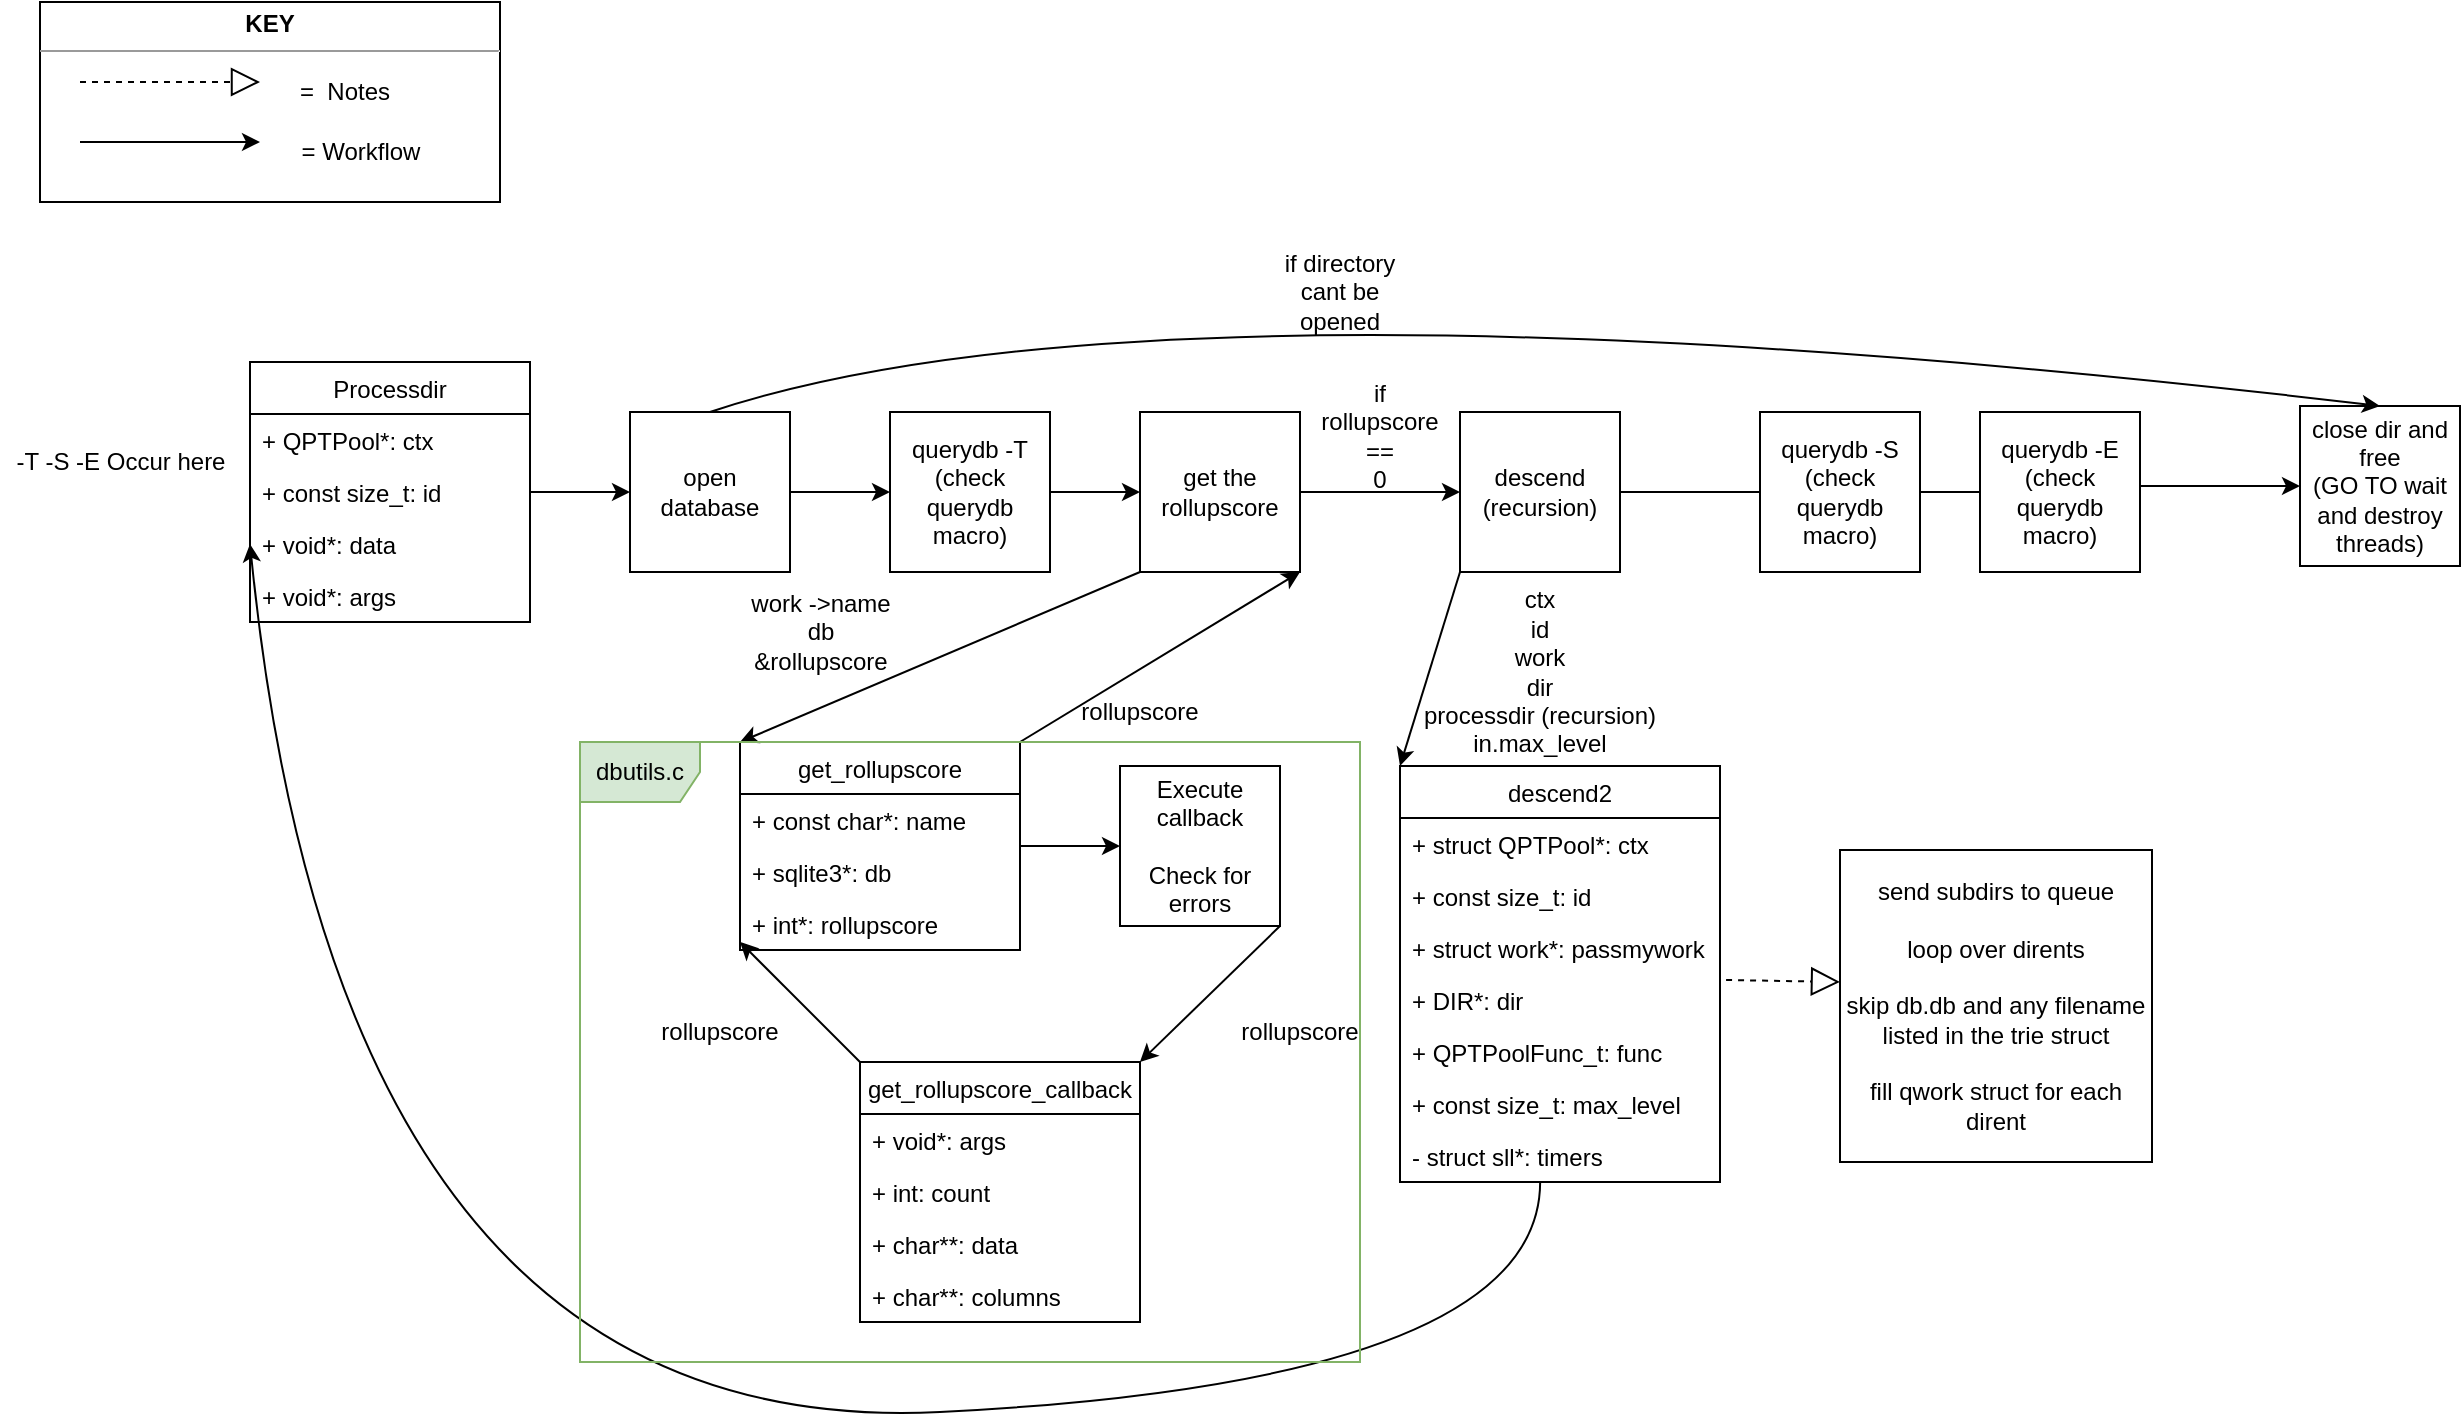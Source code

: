<mxfile version="20.3.0" type="google"><diagram id="oCUgRVq7SwqZDz5YLw7K" name="Page-1"><mxGraphModel grid="1" page="1" gridSize="10" guides="1" tooltips="1" connect="1" arrows="1" fold="1" pageScale="1" pageWidth="850" pageHeight="1100" math="0" shadow="0"><root><mxCell id="0"/><mxCell id="1" parent="0"/><mxCell id="eZxg1DYrUR8ppIModzxY-1" value="Processdir" style="swimlane;fontStyle=0;childLayout=stackLayout;horizontal=1;startSize=26;fillColor=none;horizontalStack=0;resizeParent=1;resizeParentMax=0;resizeLast=0;collapsible=1;marginBottom=0;" vertex="1" parent="1"><mxGeometry x="385" y="1010" width="140" height="130" as="geometry"/></mxCell><mxCell id="eZxg1DYrUR8ppIModzxY-2" value="+ QPTPool*: ctx" style="text;strokeColor=none;fillColor=none;align=left;verticalAlign=top;spacingLeft=4;spacingRight=4;overflow=hidden;rotatable=0;points=[[0,0.5],[1,0.5]];portConstraint=eastwest;" vertex="1" parent="eZxg1DYrUR8ppIModzxY-1"><mxGeometry y="26" width="140" height="26" as="geometry"/></mxCell><mxCell id="eZxg1DYrUR8ppIModzxY-3" value="+ const size_t: id" style="text;strokeColor=none;fillColor=none;align=left;verticalAlign=top;spacingLeft=4;spacingRight=4;overflow=hidden;rotatable=0;points=[[0,0.5],[1,0.5]];portConstraint=eastwest;" vertex="1" parent="eZxg1DYrUR8ppIModzxY-1"><mxGeometry y="52" width="140" height="26" as="geometry"/></mxCell><mxCell id="eZxg1DYrUR8ppIModzxY-4" value="+ void*: data" style="text;strokeColor=none;fillColor=none;align=left;verticalAlign=top;spacingLeft=4;spacingRight=4;overflow=hidden;rotatable=0;points=[[0,0.5],[1,0.5]];portConstraint=eastwest;" vertex="1" parent="eZxg1DYrUR8ppIModzxY-1"><mxGeometry y="78" width="140" height="26" as="geometry"/></mxCell><mxCell id="eZxg1DYrUR8ppIModzxY-5" value="+ void*: args" style="text;strokeColor=none;fillColor=none;align=left;verticalAlign=top;spacingLeft=4;spacingRight=4;overflow=hidden;rotatable=0;points=[[0,0.5],[1,0.5]];portConstraint=eastwest;" vertex="1" parent="eZxg1DYrUR8ppIModzxY-1"><mxGeometry y="104" width="140" height="26" as="geometry"/></mxCell><mxCell id="eZxg1DYrUR8ppIModzxY-6" style="edgeStyle=orthogonalEdgeStyle;rounded=0;orthogonalLoop=1;jettySize=auto;html=1;exitX=1;exitY=0.5;exitDx=0;exitDy=0;entryX=0;entryY=0.5;entryDx=0;entryDy=0;" edge="1" parent="1" source="eZxg1DYrUR8ppIModzxY-7" target="eZxg1DYrUR8ppIModzxY-55"><mxGeometry relative="1" as="geometry"/></mxCell><mxCell id="eZxg1DYrUR8ppIModzxY-7" value="open database" style="whiteSpace=wrap;html=1;aspect=fixed;" vertex="1" parent="1"><mxGeometry x="575" y="1035" width="80" height="80" as="geometry"/></mxCell><mxCell id="eZxg1DYrUR8ppIModzxY-8" style="edgeStyle=orthogonalEdgeStyle;rounded=0;orthogonalLoop=1;jettySize=auto;html=1;exitX=1;exitY=0.5;exitDx=0;exitDy=0;entryX=0;entryY=0.5;entryDx=0;entryDy=0;" edge="1" parent="1" source="eZxg1DYrUR8ppIModzxY-3" target="eZxg1DYrUR8ppIModzxY-7"><mxGeometry relative="1" as="geometry"/></mxCell><mxCell id="eZxg1DYrUR8ppIModzxY-9" value="" style="edgeStyle=orthogonalEdgeStyle;rounded=0;orthogonalLoop=1;jettySize=auto;html=1;" edge="1" parent="1" source="eZxg1DYrUR8ppIModzxY-10" target="eZxg1DYrUR8ppIModzxY-12"><mxGeometry relative="1" as="geometry"/></mxCell><mxCell id="eZxg1DYrUR8ppIModzxY-10" value="get the rollupscore" style="whiteSpace=wrap;html=1;aspect=fixed;" vertex="1" parent="1"><mxGeometry x="830" y="1035" width="80" height="80" as="geometry"/></mxCell><mxCell id="eZxg1DYrUR8ppIModzxY-11" value="" style="edgeStyle=orthogonalEdgeStyle;rounded=0;orthogonalLoop=1;jettySize=auto;html=1;startArrow=none;" edge="1" parent="1" source="eZxg1DYrUR8ppIModzxY-50" target="eZxg1DYrUR8ppIModzxY-43"><mxGeometry relative="1" as="geometry"/></mxCell><mxCell id="eZxg1DYrUR8ppIModzxY-12" value="&lt;div&gt;descend&lt;/div&gt;&lt;div&gt;(recursion)&lt;br&gt;&lt;/div&gt;" style="whiteSpace=wrap;html=1;aspect=fixed;" vertex="1" parent="1"><mxGeometry x="990" y="1035" width="80" height="80" as="geometry"/></mxCell><mxCell id="eZxg1DYrUR8ppIModzxY-13" value="&lt;div&gt;if rollupscore ==&lt;/div&gt;&lt;div&gt;0&lt;br&gt;&lt;/div&gt;" style="text;html=1;strokeColor=none;fillColor=none;align=center;verticalAlign=middle;whiteSpace=wrap;rounded=0;" vertex="1" parent="1"><mxGeometry x="920" y="1032" width="60" height="30" as="geometry"/></mxCell><mxCell id="eZxg1DYrUR8ppIModzxY-14" value="get_rollupscore_callback" style="swimlane;fontStyle=0;childLayout=stackLayout;horizontal=1;startSize=26;fillColor=none;horizontalStack=0;resizeParent=1;resizeParentMax=0;resizeLast=0;collapsible=1;marginBottom=0;" vertex="1" parent="1"><mxGeometry x="690" y="1360" width="140" height="130" as="geometry"/></mxCell><mxCell id="eZxg1DYrUR8ppIModzxY-15" value="+ void*: args" style="text;strokeColor=none;fillColor=none;align=left;verticalAlign=top;spacingLeft=4;spacingRight=4;overflow=hidden;rotatable=0;points=[[0,0.5],[1,0.5]];portConstraint=eastwest;" vertex="1" parent="eZxg1DYrUR8ppIModzxY-14"><mxGeometry y="26" width="140" height="26" as="geometry"/></mxCell><mxCell id="eZxg1DYrUR8ppIModzxY-16" value="+ int: count" style="text;strokeColor=none;fillColor=none;align=left;verticalAlign=top;spacingLeft=4;spacingRight=4;overflow=hidden;rotatable=0;points=[[0,0.5],[1,0.5]];portConstraint=eastwest;" vertex="1" parent="eZxg1DYrUR8ppIModzxY-14"><mxGeometry y="52" width="140" height="26" as="geometry"/></mxCell><mxCell id="eZxg1DYrUR8ppIModzxY-17" value="+ char**: data" style="text;strokeColor=none;fillColor=none;align=left;verticalAlign=top;spacingLeft=4;spacingRight=4;overflow=hidden;rotatable=0;points=[[0,0.5],[1,0.5]];portConstraint=eastwest;" vertex="1" parent="eZxg1DYrUR8ppIModzxY-14"><mxGeometry y="78" width="140" height="26" as="geometry"/></mxCell><mxCell id="eZxg1DYrUR8ppIModzxY-18" value="+ char**: columns" style="text;strokeColor=none;fillColor=none;align=left;verticalAlign=top;spacingLeft=4;spacingRight=4;overflow=hidden;rotatable=0;points=[[0,0.5],[1,0.5]];portConstraint=eastwest;" vertex="1" parent="eZxg1DYrUR8ppIModzxY-14"><mxGeometry y="104" width="140" height="26" as="geometry"/></mxCell><mxCell id="eZxg1DYrUR8ppIModzxY-19" style="edgeStyle=orthogonalEdgeStyle;rounded=0;orthogonalLoop=1;jettySize=auto;html=1;exitX=1;exitY=0.5;exitDx=0;exitDy=0;entryX=0;entryY=0.5;entryDx=0;entryDy=0;" edge="1" parent="1" source="eZxg1DYrUR8ppIModzxY-20" target="eZxg1DYrUR8ppIModzxY-25"><mxGeometry relative="1" as="geometry"/></mxCell><mxCell id="eZxg1DYrUR8ppIModzxY-20" value="get_rollupscore" style="swimlane;fontStyle=0;childLayout=stackLayout;horizontal=1;startSize=26;fillColor=none;horizontalStack=0;resizeParent=1;resizeParentMax=0;resizeLast=0;collapsible=1;marginBottom=0;" vertex="1" parent="1"><mxGeometry x="630" y="1200" width="140" height="104" as="geometry"/></mxCell><mxCell id="eZxg1DYrUR8ppIModzxY-21" value="+ const char*: name" style="text;strokeColor=none;fillColor=none;align=left;verticalAlign=top;spacingLeft=4;spacingRight=4;overflow=hidden;rotatable=0;points=[[0,0.5],[1,0.5]];portConstraint=eastwest;" vertex="1" parent="eZxg1DYrUR8ppIModzxY-20"><mxGeometry y="26" width="140" height="26" as="geometry"/></mxCell><mxCell id="eZxg1DYrUR8ppIModzxY-22" value="+ sqlite3*: db" style="text;strokeColor=none;fillColor=none;align=left;verticalAlign=top;spacingLeft=4;spacingRight=4;overflow=hidden;rotatable=0;points=[[0,0.5],[1,0.5]];portConstraint=eastwest;" vertex="1" parent="eZxg1DYrUR8ppIModzxY-20"><mxGeometry y="52" width="140" height="26" as="geometry"/></mxCell><mxCell id="eZxg1DYrUR8ppIModzxY-23" value="+ int*: rollupscore" style="text;strokeColor=none;fillColor=none;align=left;verticalAlign=top;spacingLeft=4;spacingRight=4;overflow=hidden;rotatable=0;points=[[0,0.5],[1,0.5]];portConstraint=eastwest;" vertex="1" parent="eZxg1DYrUR8ppIModzxY-20"><mxGeometry y="78" width="140" height="26" as="geometry"/></mxCell><mxCell id="eZxg1DYrUR8ppIModzxY-24" value="" style="endArrow=classic;html=1;rounded=0;entryX=0;entryY=0;entryDx=0;entryDy=0;exitX=0;exitY=1;exitDx=0;exitDy=0;" edge="1" parent="1" source="eZxg1DYrUR8ppIModzxY-10" target="eZxg1DYrUR8ppIModzxY-20"><mxGeometry width="50" height="50" relative="1" as="geometry"><mxPoint x="810" y="1130" as="sourcePoint"/><mxPoint x="810" y="1120" as="targetPoint"/></mxGeometry></mxCell><mxCell id="eZxg1DYrUR8ppIModzxY-25" value="Execute callback&lt;br&gt;&lt;br&gt;Check for errors" style="whiteSpace=wrap;html=1;aspect=fixed;" vertex="1" parent="1"><mxGeometry x="820" y="1212" width="80" height="80" as="geometry"/></mxCell><mxCell id="eZxg1DYrUR8ppIModzxY-26" value="" style="endArrow=classic;html=1;rounded=0;exitX=0;exitY=0;exitDx=0;exitDy=0;entryX=0;entryY=0.846;entryDx=0;entryDy=0;entryPerimeter=0;" edge="1" parent="1" source="eZxg1DYrUR8ppIModzxY-14" target="eZxg1DYrUR8ppIModzxY-23"><mxGeometry width="50" height="50" relative="1" as="geometry"><mxPoint x="650" y="1410" as="sourcePoint"/><mxPoint x="700" y="1360" as="targetPoint"/></mxGeometry></mxCell><mxCell id="eZxg1DYrUR8ppIModzxY-27" value="" style="endArrow=classic;html=1;rounded=0;exitX=1;exitY=1;exitDx=0;exitDy=0;entryX=1;entryY=0;entryDx=0;entryDy=0;" edge="1" parent="1" source="eZxg1DYrUR8ppIModzxY-25" target="eZxg1DYrUR8ppIModzxY-14"><mxGeometry width="50" height="50" relative="1" as="geometry"><mxPoint x="850" y="1410" as="sourcePoint"/><mxPoint x="900" y="1360" as="targetPoint"/></mxGeometry></mxCell><mxCell id="eZxg1DYrUR8ppIModzxY-28" value="&lt;div&gt;work -&amp;gt;name&lt;/div&gt;&lt;div&gt;db&lt;/div&gt;&lt;div&gt;&amp;amp;rollupscore&lt;br&gt;&lt;/div&gt;" style="text;html=1;align=center;verticalAlign=middle;resizable=0;points=[];autosize=1;strokeColor=none;fillColor=none;" vertex="1" parent="1"><mxGeometry x="625" y="1120" width="90" height="50" as="geometry"/></mxCell><mxCell id="eZxg1DYrUR8ppIModzxY-29" value="rollupscore" style="text;html=1;strokeColor=none;fillColor=none;align=center;verticalAlign=middle;whiteSpace=wrap;rounded=0;" vertex="1" parent="1"><mxGeometry x="880" y="1330" width="60" height="30" as="geometry"/></mxCell><mxCell id="eZxg1DYrUR8ppIModzxY-30" value="&lt;div&gt;rollupscore&lt;/div&gt;" style="text;html=1;strokeColor=none;fillColor=none;align=center;verticalAlign=middle;whiteSpace=wrap;rounded=0;" vertex="1" parent="1"><mxGeometry x="590" y="1330" width="60" height="30" as="geometry"/></mxCell><mxCell id="eZxg1DYrUR8ppIModzxY-31" value="" style="endArrow=classic;html=1;rounded=0;exitX=1;exitY=0;exitDx=0;exitDy=0;entryX=1;entryY=1;entryDx=0;entryDy=0;" edge="1" parent="1" source="eZxg1DYrUR8ppIModzxY-20" target="eZxg1DYrUR8ppIModzxY-10"><mxGeometry width="50" height="50" relative="1" as="geometry"><mxPoint x="800" y="1190" as="sourcePoint"/><mxPoint x="850" y="1140" as="targetPoint"/></mxGeometry></mxCell><mxCell id="eZxg1DYrUR8ppIModzxY-32" value="rollupscore" style="text;html=1;strokeColor=none;fillColor=none;align=center;verticalAlign=middle;whiteSpace=wrap;rounded=0;" vertex="1" parent="1"><mxGeometry x="800" y="1170" width="60" height="30" as="geometry"/></mxCell><mxCell id="eZxg1DYrUR8ppIModzxY-33" value="descend2" style="swimlane;fontStyle=0;childLayout=stackLayout;horizontal=1;startSize=26;fillColor=none;horizontalStack=0;resizeParent=1;resizeParentMax=0;resizeLast=0;collapsible=1;marginBottom=0;" vertex="1" parent="1"><mxGeometry x="960" y="1212" width="160" height="208" as="geometry"/></mxCell><mxCell id="eZxg1DYrUR8ppIModzxY-34" value="+ struct QPTPool*: ctx" style="text;strokeColor=none;fillColor=none;align=left;verticalAlign=top;spacingLeft=4;spacingRight=4;overflow=hidden;rotatable=0;points=[[0,0.5],[1,0.5]];portConstraint=eastwest;" vertex="1" parent="eZxg1DYrUR8ppIModzxY-33"><mxGeometry y="26" width="160" height="26" as="geometry"/></mxCell><mxCell id="eZxg1DYrUR8ppIModzxY-35" value="+ const size_t: id" style="text;strokeColor=none;fillColor=none;align=left;verticalAlign=top;spacingLeft=4;spacingRight=4;overflow=hidden;rotatable=0;points=[[0,0.5],[1,0.5]];portConstraint=eastwest;" vertex="1" parent="eZxg1DYrUR8ppIModzxY-33"><mxGeometry y="52" width="160" height="26" as="geometry"/></mxCell><mxCell id="eZxg1DYrUR8ppIModzxY-36" value="+ struct work*: passmywork" style="text;strokeColor=none;fillColor=none;align=left;verticalAlign=top;spacingLeft=4;spacingRight=4;overflow=hidden;rotatable=0;points=[[0,0.5],[1,0.5]];portConstraint=eastwest;" vertex="1" parent="eZxg1DYrUR8ppIModzxY-33"><mxGeometry y="78" width="160" height="26" as="geometry"/></mxCell><mxCell id="eZxg1DYrUR8ppIModzxY-37" value="+ DIR*: dir" style="text;strokeColor=none;fillColor=none;align=left;verticalAlign=top;spacingLeft=4;spacingRight=4;overflow=hidden;rotatable=0;points=[[0,0.5],[1,0.5]];portConstraint=eastwest;" vertex="1" parent="eZxg1DYrUR8ppIModzxY-33"><mxGeometry y="104" width="160" height="26" as="geometry"/></mxCell><mxCell id="eZxg1DYrUR8ppIModzxY-38" value="+ QPTPoolFunc_t: func" style="text;strokeColor=none;fillColor=none;align=left;verticalAlign=top;spacingLeft=4;spacingRight=4;overflow=hidden;rotatable=0;points=[[0,0.5],[1,0.5]];portConstraint=eastwest;" vertex="1" parent="eZxg1DYrUR8ppIModzxY-33"><mxGeometry y="130" width="160" height="26" as="geometry"/></mxCell><mxCell id="eZxg1DYrUR8ppIModzxY-39" value="+ const size_t: max_level" style="text;strokeColor=none;fillColor=none;align=left;verticalAlign=top;spacingLeft=4;spacingRight=4;overflow=hidden;rotatable=0;points=[[0,0.5],[1,0.5]];portConstraint=eastwest;" vertex="1" parent="eZxg1DYrUR8ppIModzxY-33"><mxGeometry y="156" width="160" height="26" as="geometry"/></mxCell><mxCell id="eZxg1DYrUR8ppIModzxY-40" value="- struct sll*: timers" style="text;strokeColor=none;fillColor=none;align=left;verticalAlign=top;spacingLeft=4;spacingRight=4;overflow=hidden;rotatable=0;points=[[0,0.5],[1,0.5]];portConstraint=eastwest;" vertex="1" parent="eZxg1DYrUR8ppIModzxY-33"><mxGeometry y="182" width="160" height="26" as="geometry"/></mxCell><mxCell id="eZxg1DYrUR8ppIModzxY-41" value="" style="endArrow=classic;html=1;rounded=0;exitX=0;exitY=1;exitDx=0;exitDy=0;entryX=0;entryY=0;entryDx=0;entryDy=0;" edge="1" parent="1" source="eZxg1DYrUR8ppIModzxY-12" target="eZxg1DYrUR8ppIModzxY-33"><mxGeometry width="50" height="50" relative="1" as="geometry"><mxPoint x="940" y="1190" as="sourcePoint"/><mxPoint x="990" y="1140" as="targetPoint"/></mxGeometry></mxCell><mxCell id="eZxg1DYrUR8ppIModzxY-42" value="&lt;div&gt;send subdirs to queue&lt;/div&gt;&lt;div&gt;&lt;br&gt;&lt;/div&gt;&lt;div&gt;loop over dirents&lt;/div&gt;&lt;div&gt;&lt;br&gt;&lt;/div&gt;&lt;div&gt;skip db.db and any filename listed in the trie struct&lt;br&gt;&lt;/div&gt;&lt;div&gt;&lt;br&gt;&lt;/div&gt;&lt;div&gt;fill qwork struct for each dirent &lt;br&gt;&lt;/div&gt;" style="whiteSpace=wrap;html=1;aspect=fixed;" vertex="1" parent="1"><mxGeometry x="1180" y="1254" width="156" height="156" as="geometry"/></mxCell><mxCell id="eZxg1DYrUR8ppIModzxY-43" value="&lt;div&gt;close dir and free&lt;/div&gt;(GO TO wait and destroy threads)" style="whiteSpace=wrap;html=1;aspect=fixed;" vertex="1" parent="1"><mxGeometry x="1410" y="1032" width="80" height="80" as="geometry"/></mxCell><mxCell id="eZxg1DYrUR8ppIModzxY-44" value="&lt;div&gt;ctx&lt;/div&gt;&lt;div&gt;id&lt;/div&gt;&lt;div&gt;work&lt;/div&gt;&lt;div&gt;dir&lt;/div&gt;&lt;div&gt;processdir (recursion)&lt;/div&gt;&lt;div&gt;in.max_level&lt;br&gt;&lt;/div&gt;" style="text;html=1;strokeColor=none;fillColor=none;align=center;verticalAlign=middle;whiteSpace=wrap;rounded=0;" vertex="1" parent="1"><mxGeometry x="955" y="1140" width="150" height="50" as="geometry"/></mxCell><mxCell id="eZxg1DYrUR8ppIModzxY-45" value="" style="curved=1;endArrow=classic;html=1;rounded=0;exitX=0.5;exitY=0;exitDx=0;exitDy=0;entryX=0.5;entryY=0;entryDx=0;entryDy=0;" edge="1" parent="1" source="eZxg1DYrUR8ppIModzxY-7" target="eZxg1DYrUR8ppIModzxY-43"><mxGeometry width="50" height="50" relative="1" as="geometry"><mxPoint x="790" y="1010" as="sourcePoint"/><mxPoint x="840" y="960" as="targetPoint"/><Array as="points"><mxPoint x="840" y="960"/></Array></mxGeometry></mxCell><mxCell id="eZxg1DYrUR8ppIModzxY-46" value="if directory cant be opened" style="text;html=1;strokeColor=none;fillColor=none;align=center;verticalAlign=middle;whiteSpace=wrap;rounded=0;" vertex="1" parent="1"><mxGeometry x="900" y="960" width="60" height="30" as="geometry"/></mxCell><mxCell id="eZxg1DYrUR8ppIModzxY-47" value="" style="curved=1;endArrow=classic;html=1;rounded=0;exitX=0.438;exitY=1;exitDx=0;exitDy=0;exitPerimeter=0;entryX=0;entryY=0.5;entryDx=0;entryDy=0;" edge="1" parent="1" source="eZxg1DYrUR8ppIModzxY-40" target="eZxg1DYrUR8ppIModzxY-4"><mxGeometry width="50" height="50" relative="1" as="geometry"><mxPoint x="980" y="1520" as="sourcePoint"/><mxPoint x="1030" y="1470" as="targetPoint"/><Array as="points"><mxPoint x="1030" y="1520"/><mxPoint x="430" y="1550"/></Array></mxGeometry></mxCell><mxCell id="eZxg1DYrUR8ppIModzxY-48" value="dbutils.c" style="shape=umlFrame;whiteSpace=wrap;html=1;fillColor=#d5e8d4;strokeColor=#82b366;" vertex="1" parent="1"><mxGeometry x="550" y="1200" width="390" height="310" as="geometry"/></mxCell><mxCell id="eZxg1DYrUR8ppIModzxY-49" value="-T -S -E Occur here" style="text;html=1;align=center;verticalAlign=middle;resizable=0;points=[];autosize=1;strokeColor=none;fillColor=none;" vertex="1" parent="1"><mxGeometry x="260" y="1050" width="120" height="20" as="geometry"/></mxCell><mxCell id="eZxg1DYrUR8ppIModzxY-50" value="querydb -S&lt;br&gt;(check querydb macro)" style="whiteSpace=wrap;html=1;aspect=fixed;" vertex="1" parent="1"><mxGeometry x="1140" y="1035" width="80" height="80" as="geometry"/></mxCell><mxCell id="eZxg1DYrUR8ppIModzxY-51" value="" style="edgeStyle=orthogonalEdgeStyle;rounded=0;orthogonalLoop=1;jettySize=auto;html=1;endArrow=none;" edge="1" parent="1" source="eZxg1DYrUR8ppIModzxY-12" target="eZxg1DYrUR8ppIModzxY-50"><mxGeometry relative="1" as="geometry"><mxPoint x="1070" y="1075" as="sourcePoint"/><mxPoint x="1360" y="1075" as="targetPoint"/></mxGeometry></mxCell><mxCell id="eZxg1DYrUR8ppIModzxY-52" value="querydb -E&lt;br&gt;(check querydb macro)" style="whiteSpace=wrap;html=1;aspect=fixed;" vertex="1" parent="1"><mxGeometry x="1250" y="1035" width="80" height="80" as="geometry"/></mxCell><mxCell id="eZxg1DYrUR8ppIModzxY-53" style="edgeStyle=orthogonalEdgeStyle;rounded=0;orthogonalLoop=1;jettySize=auto;html=1;exitX=0.5;exitY=1;exitDx=0;exitDy=0;" edge="1" parent="1"><mxGeometry relative="1" as="geometry"><mxPoint x="1233" y="1220" as="sourcePoint"/><mxPoint x="1233" y="1220" as="targetPoint"/></mxGeometry></mxCell><mxCell id="eZxg1DYrUR8ppIModzxY-54" style="edgeStyle=orthogonalEdgeStyle;rounded=0;orthogonalLoop=1;jettySize=auto;html=1;exitX=1;exitY=0.5;exitDx=0;exitDy=0;entryX=0;entryY=0.5;entryDx=0;entryDy=0;" edge="1" parent="1" source="eZxg1DYrUR8ppIModzxY-55" target="eZxg1DYrUR8ppIModzxY-10"><mxGeometry relative="1" as="geometry"/></mxCell><mxCell id="eZxg1DYrUR8ppIModzxY-55" value="querydb -T&lt;br&gt;(check querydb macro)" style="whiteSpace=wrap;html=1;aspect=fixed;" vertex="1" parent="1"><mxGeometry x="705" y="1035" width="80" height="80" as="geometry"/></mxCell><mxCell id="eZxg1DYrUR8ppIModzxY-56" value="" style="endArrow=block;dashed=1;endFill=0;endSize=12;html=1;rounded=0;exitX=1.019;exitY=0.115;exitDx=0;exitDy=0;exitPerimeter=0;" edge="1" parent="1" source="eZxg1DYrUR8ppIModzxY-37"><mxGeometry width="160" relative="1" as="geometry"><mxPoint x="1350" y="1320" as="sourcePoint"/><mxPoint x="1180" y="1320" as="targetPoint"/></mxGeometry></mxCell><mxCell id="eZxg1DYrUR8ppIModzxY-113" value="&lt;p style=&quot;margin:0px;margin-top:4px;text-align:center;&quot;&gt;&lt;b&gt;KEY&lt;/b&gt;&lt;br&gt;&lt;/p&gt;&lt;hr size=&quot;1&quot;&gt;&lt;div style=&quot;height:2px;&quot;&gt;&lt;/div&gt;" style="verticalAlign=top;align=left;overflow=fill;fontSize=12;fontFamily=Helvetica;html=1;" vertex="1" parent="1"><mxGeometry x="280" y="830" width="230" height="100" as="geometry"/></mxCell><mxCell id="eZxg1DYrUR8ppIModzxY-114" value="" style="endArrow=block;dashed=1;endFill=0;endSize=12;html=1;rounded=0;" edge="1" parent="1"><mxGeometry width="160" relative="1" as="geometry"><mxPoint x="300" y="870" as="sourcePoint"/><mxPoint x="390" y="870" as="targetPoint"/></mxGeometry></mxCell><mxCell id="eZxg1DYrUR8ppIModzxY-115" value="" style="endArrow=classic;html=1;rounded=0;" edge="1" parent="1"><mxGeometry width="50" height="50" relative="1" as="geometry"><mxPoint x="300" y="900" as="sourcePoint"/><mxPoint x="390" y="900" as="targetPoint"/></mxGeometry></mxCell><mxCell id="eZxg1DYrUR8ppIModzxY-116" value="=&amp;nbsp; Notes" style="text;html=1;strokeColor=none;fillColor=none;align=center;verticalAlign=middle;whiteSpace=wrap;rounded=0;" vertex="1" parent="1"><mxGeometry x="380" y="860" width="105" height="30" as="geometry"/></mxCell><mxCell id="eZxg1DYrUR8ppIModzxY-117" value="= Workflow" style="text;html=1;strokeColor=none;fillColor=none;align=center;verticalAlign=middle;whiteSpace=wrap;rounded=0;" vertex="1" parent="1"><mxGeometry x="397.5" y="890" width="85" height="30" as="geometry"/></mxCell></root></mxGraphModel></diagram></mxfile>